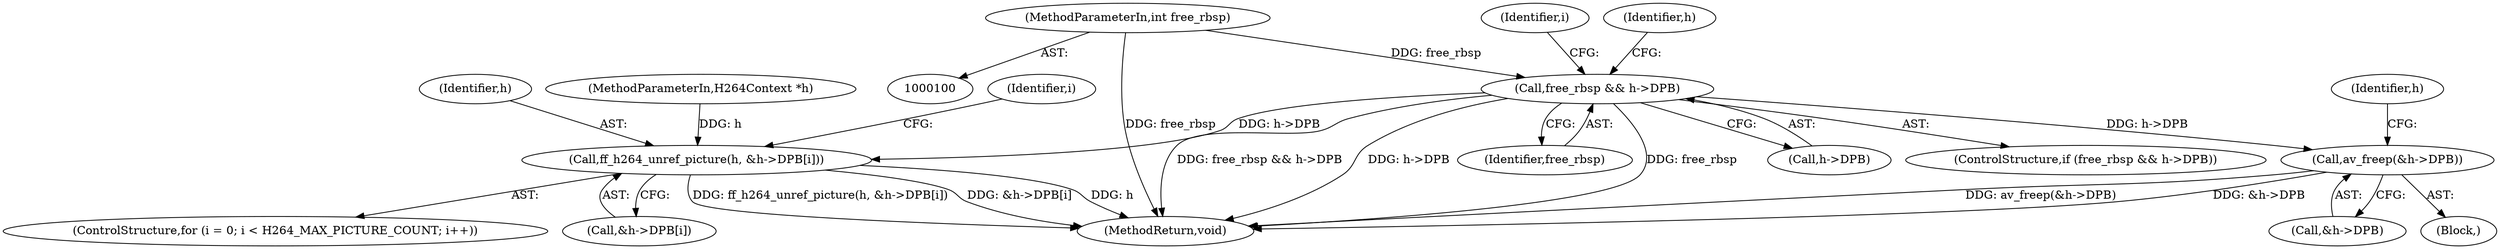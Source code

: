 digraph "0_FFmpeg_e8714f6f93d1a32f4e4655209960afcf4c185214@API" {
"1000191" [label="(Call,free_rbsp && h->DPB)"];
"1000102" [label="(MethodParameterIn,int free_rbsp)"];
"1000206" [label="(Call,ff_h264_unref_picture(h, &h->DPB[i]))"];
"1000223" [label="(Call,av_freep(&h->DPB))"];
"1000191" [label="(Call,free_rbsp && h->DPB)"];
"1000192" [label="(Identifier,free_rbsp)"];
"1000231" [label="(Identifier,h)"];
"1000102" [label="(MethodParameterIn,int free_rbsp)"];
"1000254" [label="(Identifier,h)"];
"1000199" [label="(Identifier,i)"];
"1000382" [label="(MethodReturn,void)"];
"1000197" [label="(ControlStructure,for (i = 0; i < H264_MAX_PICTURE_COUNT; i++))"];
"1000224" [label="(Call,&h->DPB)"];
"1000208" [label="(Call,&h->DPB[i])"];
"1000223" [label="(Call,av_freep(&h->DPB))"];
"1000207" [label="(Identifier,h)"];
"1000101" [label="(MethodParameterIn,H264Context *h)"];
"1000190" [label="(ControlStructure,if (free_rbsp && h->DPB))"];
"1000196" [label="(Block,)"];
"1000206" [label="(Call,ff_h264_unref_picture(h, &h->DPB[i]))"];
"1000205" [label="(Identifier,i)"];
"1000193" [label="(Call,h->DPB)"];
"1000191" -> "1000190"  [label="AST: "];
"1000191" -> "1000192"  [label="CFG: "];
"1000191" -> "1000193"  [label="CFG: "];
"1000192" -> "1000191"  [label="AST: "];
"1000193" -> "1000191"  [label="AST: "];
"1000199" -> "1000191"  [label="CFG: "];
"1000231" -> "1000191"  [label="CFG: "];
"1000191" -> "1000382"  [label="DDG: free_rbsp && h->DPB"];
"1000191" -> "1000382"  [label="DDG: h->DPB"];
"1000191" -> "1000382"  [label="DDG: free_rbsp"];
"1000102" -> "1000191"  [label="DDG: free_rbsp"];
"1000191" -> "1000206"  [label="DDG: h->DPB"];
"1000191" -> "1000223"  [label="DDG: h->DPB"];
"1000102" -> "1000100"  [label="AST: "];
"1000102" -> "1000382"  [label="DDG: free_rbsp"];
"1000206" -> "1000197"  [label="AST: "];
"1000206" -> "1000208"  [label="CFG: "];
"1000207" -> "1000206"  [label="AST: "];
"1000208" -> "1000206"  [label="AST: "];
"1000205" -> "1000206"  [label="CFG: "];
"1000206" -> "1000382"  [label="DDG: ff_h264_unref_picture(h, &h->DPB[i])"];
"1000206" -> "1000382"  [label="DDG: &h->DPB[i]"];
"1000206" -> "1000382"  [label="DDG: h"];
"1000101" -> "1000206"  [label="DDG: h"];
"1000223" -> "1000196"  [label="AST: "];
"1000223" -> "1000224"  [label="CFG: "];
"1000224" -> "1000223"  [label="AST: "];
"1000254" -> "1000223"  [label="CFG: "];
"1000223" -> "1000382"  [label="DDG: av_freep(&h->DPB)"];
"1000223" -> "1000382"  [label="DDG: &h->DPB"];
}
